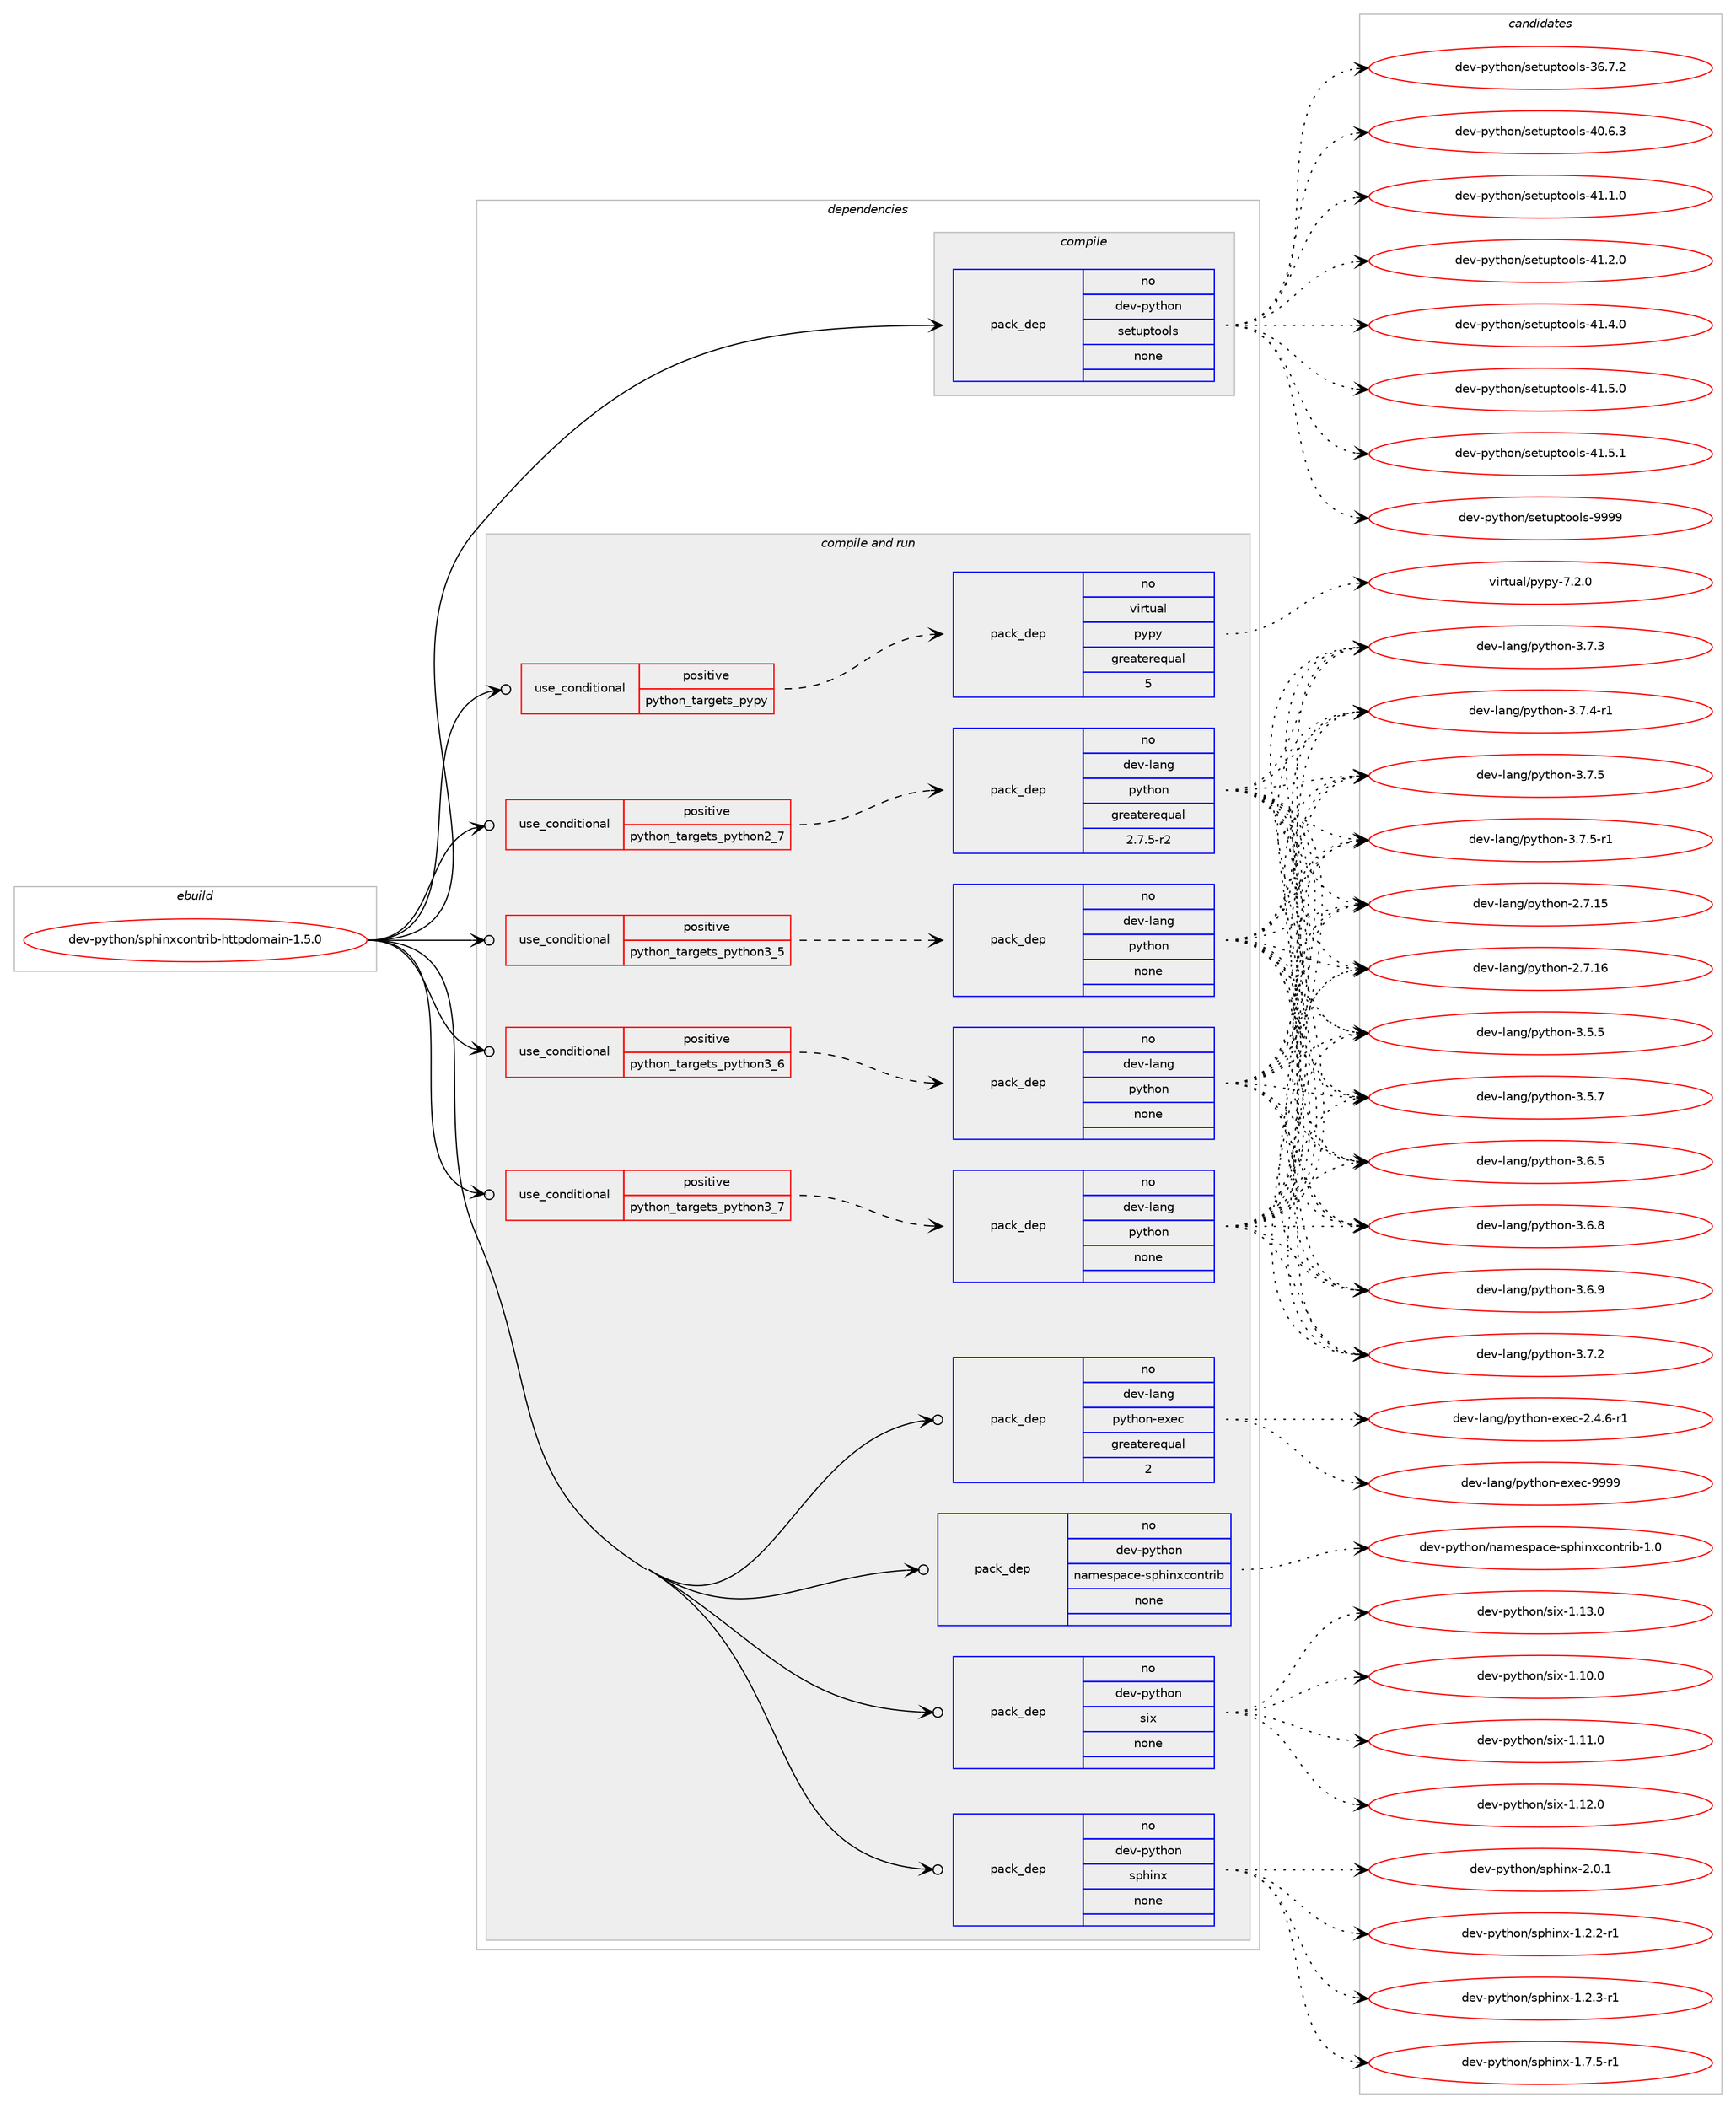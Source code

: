 digraph prolog {

# *************
# Graph options
# *************

newrank=true;
concentrate=true;
compound=true;
graph [rankdir=LR,fontname=Helvetica,fontsize=10,ranksep=1.5];#, ranksep=2.5, nodesep=0.2];
edge  [arrowhead=vee];
node  [fontname=Helvetica,fontsize=10];

# **********
# The ebuild
# **********

subgraph cluster_leftcol {
color=gray;
rank=same;
label=<<i>ebuild</i>>;
id [label="dev-python/sphinxcontrib-httpdomain-1.5.0", color=red, width=4, href="../dev-python/sphinxcontrib-httpdomain-1.5.0.svg"];
}

# ****************
# The dependencies
# ****************

subgraph cluster_midcol {
color=gray;
label=<<i>dependencies</i>>;
subgraph cluster_compile {
fillcolor="#eeeeee";
style=filled;
label=<<i>compile</i>>;
subgraph pack476786 {
dependency638424 [label=<<TABLE BORDER="0" CELLBORDER="1" CELLSPACING="0" CELLPADDING="4" WIDTH="220"><TR><TD ROWSPAN="6" CELLPADDING="30">pack_dep</TD></TR><TR><TD WIDTH="110">no</TD></TR><TR><TD>dev-python</TD></TR><TR><TD>setuptools</TD></TR><TR><TD>none</TD></TR><TR><TD></TD></TR></TABLE>>, shape=none, color=blue];
}
id:e -> dependency638424:w [weight=20,style="solid",arrowhead="vee"];
}
subgraph cluster_compileandrun {
fillcolor="#eeeeee";
style=filled;
label=<<i>compile and run</i>>;
subgraph cond149757 {
dependency638425 [label=<<TABLE BORDER="0" CELLBORDER="1" CELLSPACING="0" CELLPADDING="4"><TR><TD ROWSPAN="3" CELLPADDING="10">use_conditional</TD></TR><TR><TD>positive</TD></TR><TR><TD>python_targets_pypy</TD></TR></TABLE>>, shape=none, color=red];
subgraph pack476787 {
dependency638426 [label=<<TABLE BORDER="0" CELLBORDER="1" CELLSPACING="0" CELLPADDING="4" WIDTH="220"><TR><TD ROWSPAN="6" CELLPADDING="30">pack_dep</TD></TR><TR><TD WIDTH="110">no</TD></TR><TR><TD>virtual</TD></TR><TR><TD>pypy</TD></TR><TR><TD>greaterequal</TD></TR><TR><TD>5</TD></TR></TABLE>>, shape=none, color=blue];
}
dependency638425:e -> dependency638426:w [weight=20,style="dashed",arrowhead="vee"];
}
id:e -> dependency638425:w [weight=20,style="solid",arrowhead="odotvee"];
subgraph cond149758 {
dependency638427 [label=<<TABLE BORDER="0" CELLBORDER="1" CELLSPACING="0" CELLPADDING="4"><TR><TD ROWSPAN="3" CELLPADDING="10">use_conditional</TD></TR><TR><TD>positive</TD></TR><TR><TD>python_targets_python2_7</TD></TR></TABLE>>, shape=none, color=red];
subgraph pack476788 {
dependency638428 [label=<<TABLE BORDER="0" CELLBORDER="1" CELLSPACING="0" CELLPADDING="4" WIDTH="220"><TR><TD ROWSPAN="6" CELLPADDING="30">pack_dep</TD></TR><TR><TD WIDTH="110">no</TD></TR><TR><TD>dev-lang</TD></TR><TR><TD>python</TD></TR><TR><TD>greaterequal</TD></TR><TR><TD>2.7.5-r2</TD></TR></TABLE>>, shape=none, color=blue];
}
dependency638427:e -> dependency638428:w [weight=20,style="dashed",arrowhead="vee"];
}
id:e -> dependency638427:w [weight=20,style="solid",arrowhead="odotvee"];
subgraph cond149759 {
dependency638429 [label=<<TABLE BORDER="0" CELLBORDER="1" CELLSPACING="0" CELLPADDING="4"><TR><TD ROWSPAN="3" CELLPADDING="10">use_conditional</TD></TR><TR><TD>positive</TD></TR><TR><TD>python_targets_python3_5</TD></TR></TABLE>>, shape=none, color=red];
subgraph pack476789 {
dependency638430 [label=<<TABLE BORDER="0" CELLBORDER="1" CELLSPACING="0" CELLPADDING="4" WIDTH="220"><TR><TD ROWSPAN="6" CELLPADDING="30">pack_dep</TD></TR><TR><TD WIDTH="110">no</TD></TR><TR><TD>dev-lang</TD></TR><TR><TD>python</TD></TR><TR><TD>none</TD></TR><TR><TD></TD></TR></TABLE>>, shape=none, color=blue];
}
dependency638429:e -> dependency638430:w [weight=20,style="dashed",arrowhead="vee"];
}
id:e -> dependency638429:w [weight=20,style="solid",arrowhead="odotvee"];
subgraph cond149760 {
dependency638431 [label=<<TABLE BORDER="0" CELLBORDER="1" CELLSPACING="0" CELLPADDING="4"><TR><TD ROWSPAN="3" CELLPADDING="10">use_conditional</TD></TR><TR><TD>positive</TD></TR><TR><TD>python_targets_python3_6</TD></TR></TABLE>>, shape=none, color=red];
subgraph pack476790 {
dependency638432 [label=<<TABLE BORDER="0" CELLBORDER="1" CELLSPACING="0" CELLPADDING="4" WIDTH="220"><TR><TD ROWSPAN="6" CELLPADDING="30">pack_dep</TD></TR><TR><TD WIDTH="110">no</TD></TR><TR><TD>dev-lang</TD></TR><TR><TD>python</TD></TR><TR><TD>none</TD></TR><TR><TD></TD></TR></TABLE>>, shape=none, color=blue];
}
dependency638431:e -> dependency638432:w [weight=20,style="dashed",arrowhead="vee"];
}
id:e -> dependency638431:w [weight=20,style="solid",arrowhead="odotvee"];
subgraph cond149761 {
dependency638433 [label=<<TABLE BORDER="0" CELLBORDER="1" CELLSPACING="0" CELLPADDING="4"><TR><TD ROWSPAN="3" CELLPADDING="10">use_conditional</TD></TR><TR><TD>positive</TD></TR><TR><TD>python_targets_python3_7</TD></TR></TABLE>>, shape=none, color=red];
subgraph pack476791 {
dependency638434 [label=<<TABLE BORDER="0" CELLBORDER="1" CELLSPACING="0" CELLPADDING="4" WIDTH="220"><TR><TD ROWSPAN="6" CELLPADDING="30">pack_dep</TD></TR><TR><TD WIDTH="110">no</TD></TR><TR><TD>dev-lang</TD></TR><TR><TD>python</TD></TR><TR><TD>none</TD></TR><TR><TD></TD></TR></TABLE>>, shape=none, color=blue];
}
dependency638433:e -> dependency638434:w [weight=20,style="dashed",arrowhead="vee"];
}
id:e -> dependency638433:w [weight=20,style="solid",arrowhead="odotvee"];
subgraph pack476792 {
dependency638435 [label=<<TABLE BORDER="0" CELLBORDER="1" CELLSPACING="0" CELLPADDING="4" WIDTH="220"><TR><TD ROWSPAN="6" CELLPADDING="30">pack_dep</TD></TR><TR><TD WIDTH="110">no</TD></TR><TR><TD>dev-lang</TD></TR><TR><TD>python-exec</TD></TR><TR><TD>greaterequal</TD></TR><TR><TD>2</TD></TR></TABLE>>, shape=none, color=blue];
}
id:e -> dependency638435:w [weight=20,style="solid",arrowhead="odotvee"];
subgraph pack476793 {
dependency638436 [label=<<TABLE BORDER="0" CELLBORDER="1" CELLSPACING="0" CELLPADDING="4" WIDTH="220"><TR><TD ROWSPAN="6" CELLPADDING="30">pack_dep</TD></TR><TR><TD WIDTH="110">no</TD></TR><TR><TD>dev-python</TD></TR><TR><TD>namespace-sphinxcontrib</TD></TR><TR><TD>none</TD></TR><TR><TD></TD></TR></TABLE>>, shape=none, color=blue];
}
id:e -> dependency638436:w [weight=20,style="solid",arrowhead="odotvee"];
subgraph pack476794 {
dependency638437 [label=<<TABLE BORDER="0" CELLBORDER="1" CELLSPACING="0" CELLPADDING="4" WIDTH="220"><TR><TD ROWSPAN="6" CELLPADDING="30">pack_dep</TD></TR><TR><TD WIDTH="110">no</TD></TR><TR><TD>dev-python</TD></TR><TR><TD>six</TD></TR><TR><TD>none</TD></TR><TR><TD></TD></TR></TABLE>>, shape=none, color=blue];
}
id:e -> dependency638437:w [weight=20,style="solid",arrowhead="odotvee"];
subgraph pack476795 {
dependency638438 [label=<<TABLE BORDER="0" CELLBORDER="1" CELLSPACING="0" CELLPADDING="4" WIDTH="220"><TR><TD ROWSPAN="6" CELLPADDING="30">pack_dep</TD></TR><TR><TD WIDTH="110">no</TD></TR><TR><TD>dev-python</TD></TR><TR><TD>sphinx</TD></TR><TR><TD>none</TD></TR><TR><TD></TD></TR></TABLE>>, shape=none, color=blue];
}
id:e -> dependency638438:w [weight=20,style="solid",arrowhead="odotvee"];
}
subgraph cluster_run {
fillcolor="#eeeeee";
style=filled;
label=<<i>run</i>>;
}
}

# **************
# The candidates
# **************

subgraph cluster_choices {
rank=same;
color=gray;
label=<<i>candidates</i>>;

subgraph choice476786 {
color=black;
nodesep=1;
choice100101118451121211161041111104711510111611711211611111110811545515446554650 [label="dev-python/setuptools-36.7.2", color=red, width=4,href="../dev-python/setuptools-36.7.2.svg"];
choice100101118451121211161041111104711510111611711211611111110811545524846544651 [label="dev-python/setuptools-40.6.3", color=red, width=4,href="../dev-python/setuptools-40.6.3.svg"];
choice100101118451121211161041111104711510111611711211611111110811545524946494648 [label="dev-python/setuptools-41.1.0", color=red, width=4,href="../dev-python/setuptools-41.1.0.svg"];
choice100101118451121211161041111104711510111611711211611111110811545524946504648 [label="dev-python/setuptools-41.2.0", color=red, width=4,href="../dev-python/setuptools-41.2.0.svg"];
choice100101118451121211161041111104711510111611711211611111110811545524946524648 [label="dev-python/setuptools-41.4.0", color=red, width=4,href="../dev-python/setuptools-41.4.0.svg"];
choice100101118451121211161041111104711510111611711211611111110811545524946534648 [label="dev-python/setuptools-41.5.0", color=red, width=4,href="../dev-python/setuptools-41.5.0.svg"];
choice100101118451121211161041111104711510111611711211611111110811545524946534649 [label="dev-python/setuptools-41.5.1", color=red, width=4,href="../dev-python/setuptools-41.5.1.svg"];
choice10010111845112121116104111110471151011161171121161111111081154557575757 [label="dev-python/setuptools-9999", color=red, width=4,href="../dev-python/setuptools-9999.svg"];
dependency638424:e -> choice100101118451121211161041111104711510111611711211611111110811545515446554650:w [style=dotted,weight="100"];
dependency638424:e -> choice100101118451121211161041111104711510111611711211611111110811545524846544651:w [style=dotted,weight="100"];
dependency638424:e -> choice100101118451121211161041111104711510111611711211611111110811545524946494648:w [style=dotted,weight="100"];
dependency638424:e -> choice100101118451121211161041111104711510111611711211611111110811545524946504648:w [style=dotted,weight="100"];
dependency638424:e -> choice100101118451121211161041111104711510111611711211611111110811545524946524648:w [style=dotted,weight="100"];
dependency638424:e -> choice100101118451121211161041111104711510111611711211611111110811545524946534648:w [style=dotted,weight="100"];
dependency638424:e -> choice100101118451121211161041111104711510111611711211611111110811545524946534649:w [style=dotted,weight="100"];
dependency638424:e -> choice10010111845112121116104111110471151011161171121161111111081154557575757:w [style=dotted,weight="100"];
}
subgraph choice476787 {
color=black;
nodesep=1;
choice1181051141161179710847112121112121455546504648 [label="virtual/pypy-7.2.0", color=red, width=4,href="../virtual/pypy-7.2.0.svg"];
dependency638426:e -> choice1181051141161179710847112121112121455546504648:w [style=dotted,weight="100"];
}
subgraph choice476788 {
color=black;
nodesep=1;
choice10010111845108971101034711212111610411111045504655464953 [label="dev-lang/python-2.7.15", color=red, width=4,href="../dev-lang/python-2.7.15.svg"];
choice10010111845108971101034711212111610411111045504655464954 [label="dev-lang/python-2.7.16", color=red, width=4,href="../dev-lang/python-2.7.16.svg"];
choice100101118451089711010347112121116104111110455146534653 [label="dev-lang/python-3.5.5", color=red, width=4,href="../dev-lang/python-3.5.5.svg"];
choice100101118451089711010347112121116104111110455146534655 [label="dev-lang/python-3.5.7", color=red, width=4,href="../dev-lang/python-3.5.7.svg"];
choice100101118451089711010347112121116104111110455146544653 [label="dev-lang/python-3.6.5", color=red, width=4,href="../dev-lang/python-3.6.5.svg"];
choice100101118451089711010347112121116104111110455146544656 [label="dev-lang/python-3.6.8", color=red, width=4,href="../dev-lang/python-3.6.8.svg"];
choice100101118451089711010347112121116104111110455146544657 [label="dev-lang/python-3.6.9", color=red, width=4,href="../dev-lang/python-3.6.9.svg"];
choice100101118451089711010347112121116104111110455146554650 [label="dev-lang/python-3.7.2", color=red, width=4,href="../dev-lang/python-3.7.2.svg"];
choice100101118451089711010347112121116104111110455146554651 [label="dev-lang/python-3.7.3", color=red, width=4,href="../dev-lang/python-3.7.3.svg"];
choice1001011184510897110103471121211161041111104551465546524511449 [label="dev-lang/python-3.7.4-r1", color=red, width=4,href="../dev-lang/python-3.7.4-r1.svg"];
choice100101118451089711010347112121116104111110455146554653 [label="dev-lang/python-3.7.5", color=red, width=4,href="../dev-lang/python-3.7.5.svg"];
choice1001011184510897110103471121211161041111104551465546534511449 [label="dev-lang/python-3.7.5-r1", color=red, width=4,href="../dev-lang/python-3.7.5-r1.svg"];
dependency638428:e -> choice10010111845108971101034711212111610411111045504655464953:w [style=dotted,weight="100"];
dependency638428:e -> choice10010111845108971101034711212111610411111045504655464954:w [style=dotted,weight="100"];
dependency638428:e -> choice100101118451089711010347112121116104111110455146534653:w [style=dotted,weight="100"];
dependency638428:e -> choice100101118451089711010347112121116104111110455146534655:w [style=dotted,weight="100"];
dependency638428:e -> choice100101118451089711010347112121116104111110455146544653:w [style=dotted,weight="100"];
dependency638428:e -> choice100101118451089711010347112121116104111110455146544656:w [style=dotted,weight="100"];
dependency638428:e -> choice100101118451089711010347112121116104111110455146544657:w [style=dotted,weight="100"];
dependency638428:e -> choice100101118451089711010347112121116104111110455146554650:w [style=dotted,weight="100"];
dependency638428:e -> choice100101118451089711010347112121116104111110455146554651:w [style=dotted,weight="100"];
dependency638428:e -> choice1001011184510897110103471121211161041111104551465546524511449:w [style=dotted,weight="100"];
dependency638428:e -> choice100101118451089711010347112121116104111110455146554653:w [style=dotted,weight="100"];
dependency638428:e -> choice1001011184510897110103471121211161041111104551465546534511449:w [style=dotted,weight="100"];
}
subgraph choice476789 {
color=black;
nodesep=1;
choice10010111845108971101034711212111610411111045504655464953 [label="dev-lang/python-2.7.15", color=red, width=4,href="../dev-lang/python-2.7.15.svg"];
choice10010111845108971101034711212111610411111045504655464954 [label="dev-lang/python-2.7.16", color=red, width=4,href="../dev-lang/python-2.7.16.svg"];
choice100101118451089711010347112121116104111110455146534653 [label="dev-lang/python-3.5.5", color=red, width=4,href="../dev-lang/python-3.5.5.svg"];
choice100101118451089711010347112121116104111110455146534655 [label="dev-lang/python-3.5.7", color=red, width=4,href="../dev-lang/python-3.5.7.svg"];
choice100101118451089711010347112121116104111110455146544653 [label="dev-lang/python-3.6.5", color=red, width=4,href="../dev-lang/python-3.6.5.svg"];
choice100101118451089711010347112121116104111110455146544656 [label="dev-lang/python-3.6.8", color=red, width=4,href="../dev-lang/python-3.6.8.svg"];
choice100101118451089711010347112121116104111110455146544657 [label="dev-lang/python-3.6.9", color=red, width=4,href="../dev-lang/python-3.6.9.svg"];
choice100101118451089711010347112121116104111110455146554650 [label="dev-lang/python-3.7.2", color=red, width=4,href="../dev-lang/python-3.7.2.svg"];
choice100101118451089711010347112121116104111110455146554651 [label="dev-lang/python-3.7.3", color=red, width=4,href="../dev-lang/python-3.7.3.svg"];
choice1001011184510897110103471121211161041111104551465546524511449 [label="dev-lang/python-3.7.4-r1", color=red, width=4,href="../dev-lang/python-3.7.4-r1.svg"];
choice100101118451089711010347112121116104111110455146554653 [label="dev-lang/python-3.7.5", color=red, width=4,href="../dev-lang/python-3.7.5.svg"];
choice1001011184510897110103471121211161041111104551465546534511449 [label="dev-lang/python-3.7.5-r1", color=red, width=4,href="../dev-lang/python-3.7.5-r1.svg"];
dependency638430:e -> choice10010111845108971101034711212111610411111045504655464953:w [style=dotted,weight="100"];
dependency638430:e -> choice10010111845108971101034711212111610411111045504655464954:w [style=dotted,weight="100"];
dependency638430:e -> choice100101118451089711010347112121116104111110455146534653:w [style=dotted,weight="100"];
dependency638430:e -> choice100101118451089711010347112121116104111110455146534655:w [style=dotted,weight="100"];
dependency638430:e -> choice100101118451089711010347112121116104111110455146544653:w [style=dotted,weight="100"];
dependency638430:e -> choice100101118451089711010347112121116104111110455146544656:w [style=dotted,weight="100"];
dependency638430:e -> choice100101118451089711010347112121116104111110455146544657:w [style=dotted,weight="100"];
dependency638430:e -> choice100101118451089711010347112121116104111110455146554650:w [style=dotted,weight="100"];
dependency638430:e -> choice100101118451089711010347112121116104111110455146554651:w [style=dotted,weight="100"];
dependency638430:e -> choice1001011184510897110103471121211161041111104551465546524511449:w [style=dotted,weight="100"];
dependency638430:e -> choice100101118451089711010347112121116104111110455146554653:w [style=dotted,weight="100"];
dependency638430:e -> choice1001011184510897110103471121211161041111104551465546534511449:w [style=dotted,weight="100"];
}
subgraph choice476790 {
color=black;
nodesep=1;
choice10010111845108971101034711212111610411111045504655464953 [label="dev-lang/python-2.7.15", color=red, width=4,href="../dev-lang/python-2.7.15.svg"];
choice10010111845108971101034711212111610411111045504655464954 [label="dev-lang/python-2.7.16", color=red, width=4,href="../dev-lang/python-2.7.16.svg"];
choice100101118451089711010347112121116104111110455146534653 [label="dev-lang/python-3.5.5", color=red, width=4,href="../dev-lang/python-3.5.5.svg"];
choice100101118451089711010347112121116104111110455146534655 [label="dev-lang/python-3.5.7", color=red, width=4,href="../dev-lang/python-3.5.7.svg"];
choice100101118451089711010347112121116104111110455146544653 [label="dev-lang/python-3.6.5", color=red, width=4,href="../dev-lang/python-3.6.5.svg"];
choice100101118451089711010347112121116104111110455146544656 [label="dev-lang/python-3.6.8", color=red, width=4,href="../dev-lang/python-3.6.8.svg"];
choice100101118451089711010347112121116104111110455146544657 [label="dev-lang/python-3.6.9", color=red, width=4,href="../dev-lang/python-3.6.9.svg"];
choice100101118451089711010347112121116104111110455146554650 [label="dev-lang/python-3.7.2", color=red, width=4,href="../dev-lang/python-3.7.2.svg"];
choice100101118451089711010347112121116104111110455146554651 [label="dev-lang/python-3.7.3", color=red, width=4,href="../dev-lang/python-3.7.3.svg"];
choice1001011184510897110103471121211161041111104551465546524511449 [label="dev-lang/python-3.7.4-r1", color=red, width=4,href="../dev-lang/python-3.7.4-r1.svg"];
choice100101118451089711010347112121116104111110455146554653 [label="dev-lang/python-3.7.5", color=red, width=4,href="../dev-lang/python-3.7.5.svg"];
choice1001011184510897110103471121211161041111104551465546534511449 [label="dev-lang/python-3.7.5-r1", color=red, width=4,href="../dev-lang/python-3.7.5-r1.svg"];
dependency638432:e -> choice10010111845108971101034711212111610411111045504655464953:w [style=dotted,weight="100"];
dependency638432:e -> choice10010111845108971101034711212111610411111045504655464954:w [style=dotted,weight="100"];
dependency638432:e -> choice100101118451089711010347112121116104111110455146534653:w [style=dotted,weight="100"];
dependency638432:e -> choice100101118451089711010347112121116104111110455146534655:w [style=dotted,weight="100"];
dependency638432:e -> choice100101118451089711010347112121116104111110455146544653:w [style=dotted,weight="100"];
dependency638432:e -> choice100101118451089711010347112121116104111110455146544656:w [style=dotted,weight="100"];
dependency638432:e -> choice100101118451089711010347112121116104111110455146544657:w [style=dotted,weight="100"];
dependency638432:e -> choice100101118451089711010347112121116104111110455146554650:w [style=dotted,weight="100"];
dependency638432:e -> choice100101118451089711010347112121116104111110455146554651:w [style=dotted,weight="100"];
dependency638432:e -> choice1001011184510897110103471121211161041111104551465546524511449:w [style=dotted,weight="100"];
dependency638432:e -> choice100101118451089711010347112121116104111110455146554653:w [style=dotted,weight="100"];
dependency638432:e -> choice1001011184510897110103471121211161041111104551465546534511449:w [style=dotted,weight="100"];
}
subgraph choice476791 {
color=black;
nodesep=1;
choice10010111845108971101034711212111610411111045504655464953 [label="dev-lang/python-2.7.15", color=red, width=4,href="../dev-lang/python-2.7.15.svg"];
choice10010111845108971101034711212111610411111045504655464954 [label="dev-lang/python-2.7.16", color=red, width=4,href="../dev-lang/python-2.7.16.svg"];
choice100101118451089711010347112121116104111110455146534653 [label="dev-lang/python-3.5.5", color=red, width=4,href="../dev-lang/python-3.5.5.svg"];
choice100101118451089711010347112121116104111110455146534655 [label="dev-lang/python-3.5.7", color=red, width=4,href="../dev-lang/python-3.5.7.svg"];
choice100101118451089711010347112121116104111110455146544653 [label="dev-lang/python-3.6.5", color=red, width=4,href="../dev-lang/python-3.6.5.svg"];
choice100101118451089711010347112121116104111110455146544656 [label="dev-lang/python-3.6.8", color=red, width=4,href="../dev-lang/python-3.6.8.svg"];
choice100101118451089711010347112121116104111110455146544657 [label="dev-lang/python-3.6.9", color=red, width=4,href="../dev-lang/python-3.6.9.svg"];
choice100101118451089711010347112121116104111110455146554650 [label="dev-lang/python-3.7.2", color=red, width=4,href="../dev-lang/python-3.7.2.svg"];
choice100101118451089711010347112121116104111110455146554651 [label="dev-lang/python-3.7.3", color=red, width=4,href="../dev-lang/python-3.7.3.svg"];
choice1001011184510897110103471121211161041111104551465546524511449 [label="dev-lang/python-3.7.4-r1", color=red, width=4,href="../dev-lang/python-3.7.4-r1.svg"];
choice100101118451089711010347112121116104111110455146554653 [label="dev-lang/python-3.7.5", color=red, width=4,href="../dev-lang/python-3.7.5.svg"];
choice1001011184510897110103471121211161041111104551465546534511449 [label="dev-lang/python-3.7.5-r1", color=red, width=4,href="../dev-lang/python-3.7.5-r1.svg"];
dependency638434:e -> choice10010111845108971101034711212111610411111045504655464953:w [style=dotted,weight="100"];
dependency638434:e -> choice10010111845108971101034711212111610411111045504655464954:w [style=dotted,weight="100"];
dependency638434:e -> choice100101118451089711010347112121116104111110455146534653:w [style=dotted,weight="100"];
dependency638434:e -> choice100101118451089711010347112121116104111110455146534655:w [style=dotted,weight="100"];
dependency638434:e -> choice100101118451089711010347112121116104111110455146544653:w [style=dotted,weight="100"];
dependency638434:e -> choice100101118451089711010347112121116104111110455146544656:w [style=dotted,weight="100"];
dependency638434:e -> choice100101118451089711010347112121116104111110455146544657:w [style=dotted,weight="100"];
dependency638434:e -> choice100101118451089711010347112121116104111110455146554650:w [style=dotted,weight="100"];
dependency638434:e -> choice100101118451089711010347112121116104111110455146554651:w [style=dotted,weight="100"];
dependency638434:e -> choice1001011184510897110103471121211161041111104551465546524511449:w [style=dotted,weight="100"];
dependency638434:e -> choice100101118451089711010347112121116104111110455146554653:w [style=dotted,weight="100"];
dependency638434:e -> choice1001011184510897110103471121211161041111104551465546534511449:w [style=dotted,weight="100"];
}
subgraph choice476792 {
color=black;
nodesep=1;
choice10010111845108971101034711212111610411111045101120101994550465246544511449 [label="dev-lang/python-exec-2.4.6-r1", color=red, width=4,href="../dev-lang/python-exec-2.4.6-r1.svg"];
choice10010111845108971101034711212111610411111045101120101994557575757 [label="dev-lang/python-exec-9999", color=red, width=4,href="../dev-lang/python-exec-9999.svg"];
dependency638435:e -> choice10010111845108971101034711212111610411111045101120101994550465246544511449:w [style=dotted,weight="100"];
dependency638435:e -> choice10010111845108971101034711212111610411111045101120101994557575757:w [style=dotted,weight="100"];
}
subgraph choice476793 {
color=black;
nodesep=1;
choice100101118451121211161041111104711097109101115112979910145115112104105110120991111101161141059845494648 [label="dev-python/namespace-sphinxcontrib-1.0", color=red, width=4,href="../dev-python/namespace-sphinxcontrib-1.0.svg"];
dependency638436:e -> choice100101118451121211161041111104711097109101115112979910145115112104105110120991111101161141059845494648:w [style=dotted,weight="100"];
}
subgraph choice476794 {
color=black;
nodesep=1;
choice100101118451121211161041111104711510512045494649484648 [label="dev-python/six-1.10.0", color=red, width=4,href="../dev-python/six-1.10.0.svg"];
choice100101118451121211161041111104711510512045494649494648 [label="dev-python/six-1.11.0", color=red, width=4,href="../dev-python/six-1.11.0.svg"];
choice100101118451121211161041111104711510512045494649504648 [label="dev-python/six-1.12.0", color=red, width=4,href="../dev-python/six-1.12.0.svg"];
choice100101118451121211161041111104711510512045494649514648 [label="dev-python/six-1.13.0", color=red, width=4,href="../dev-python/six-1.13.0.svg"];
dependency638437:e -> choice100101118451121211161041111104711510512045494649484648:w [style=dotted,weight="100"];
dependency638437:e -> choice100101118451121211161041111104711510512045494649494648:w [style=dotted,weight="100"];
dependency638437:e -> choice100101118451121211161041111104711510512045494649504648:w [style=dotted,weight="100"];
dependency638437:e -> choice100101118451121211161041111104711510512045494649514648:w [style=dotted,weight="100"];
}
subgraph choice476795 {
color=black;
nodesep=1;
choice10010111845112121116104111110471151121041051101204549465046504511449 [label="dev-python/sphinx-1.2.2-r1", color=red, width=4,href="../dev-python/sphinx-1.2.2-r1.svg"];
choice10010111845112121116104111110471151121041051101204549465046514511449 [label="dev-python/sphinx-1.2.3-r1", color=red, width=4,href="../dev-python/sphinx-1.2.3-r1.svg"];
choice10010111845112121116104111110471151121041051101204549465546534511449 [label="dev-python/sphinx-1.7.5-r1", color=red, width=4,href="../dev-python/sphinx-1.7.5-r1.svg"];
choice1001011184511212111610411111047115112104105110120455046484649 [label="dev-python/sphinx-2.0.1", color=red, width=4,href="../dev-python/sphinx-2.0.1.svg"];
dependency638438:e -> choice10010111845112121116104111110471151121041051101204549465046504511449:w [style=dotted,weight="100"];
dependency638438:e -> choice10010111845112121116104111110471151121041051101204549465046514511449:w [style=dotted,weight="100"];
dependency638438:e -> choice10010111845112121116104111110471151121041051101204549465546534511449:w [style=dotted,weight="100"];
dependency638438:e -> choice1001011184511212111610411111047115112104105110120455046484649:w [style=dotted,weight="100"];
}
}

}
